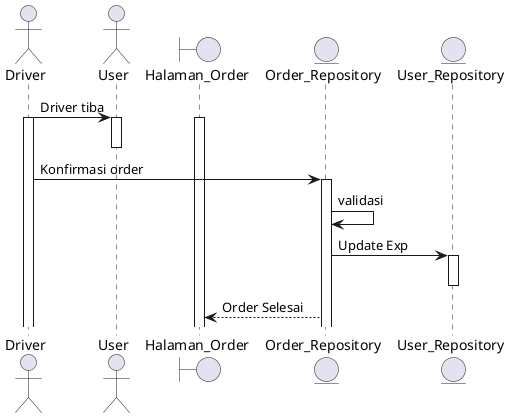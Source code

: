 @startuml Finish Order Sequence Diagram

actor Driver as Driver
actor User as User 
boundary Halaman_Order as Halaman_Order
entity Order_Repository as Order_Repository
entity User_Repository as User_Repository

Driver->User: Driver tiba
activate User
deactivate User
activate Driver
activate Halaman_Order



Driver -> Order_Repository : Konfirmasi order
activate Order_Repository

Order_Repository -> Order_Repository : validasi
Order_Repository -> User_Repository : Update Exp
activate User_Repository
deactivate User_Repository

Halaman_Order <-- Order_Repository : Order Selesai


@enduml

